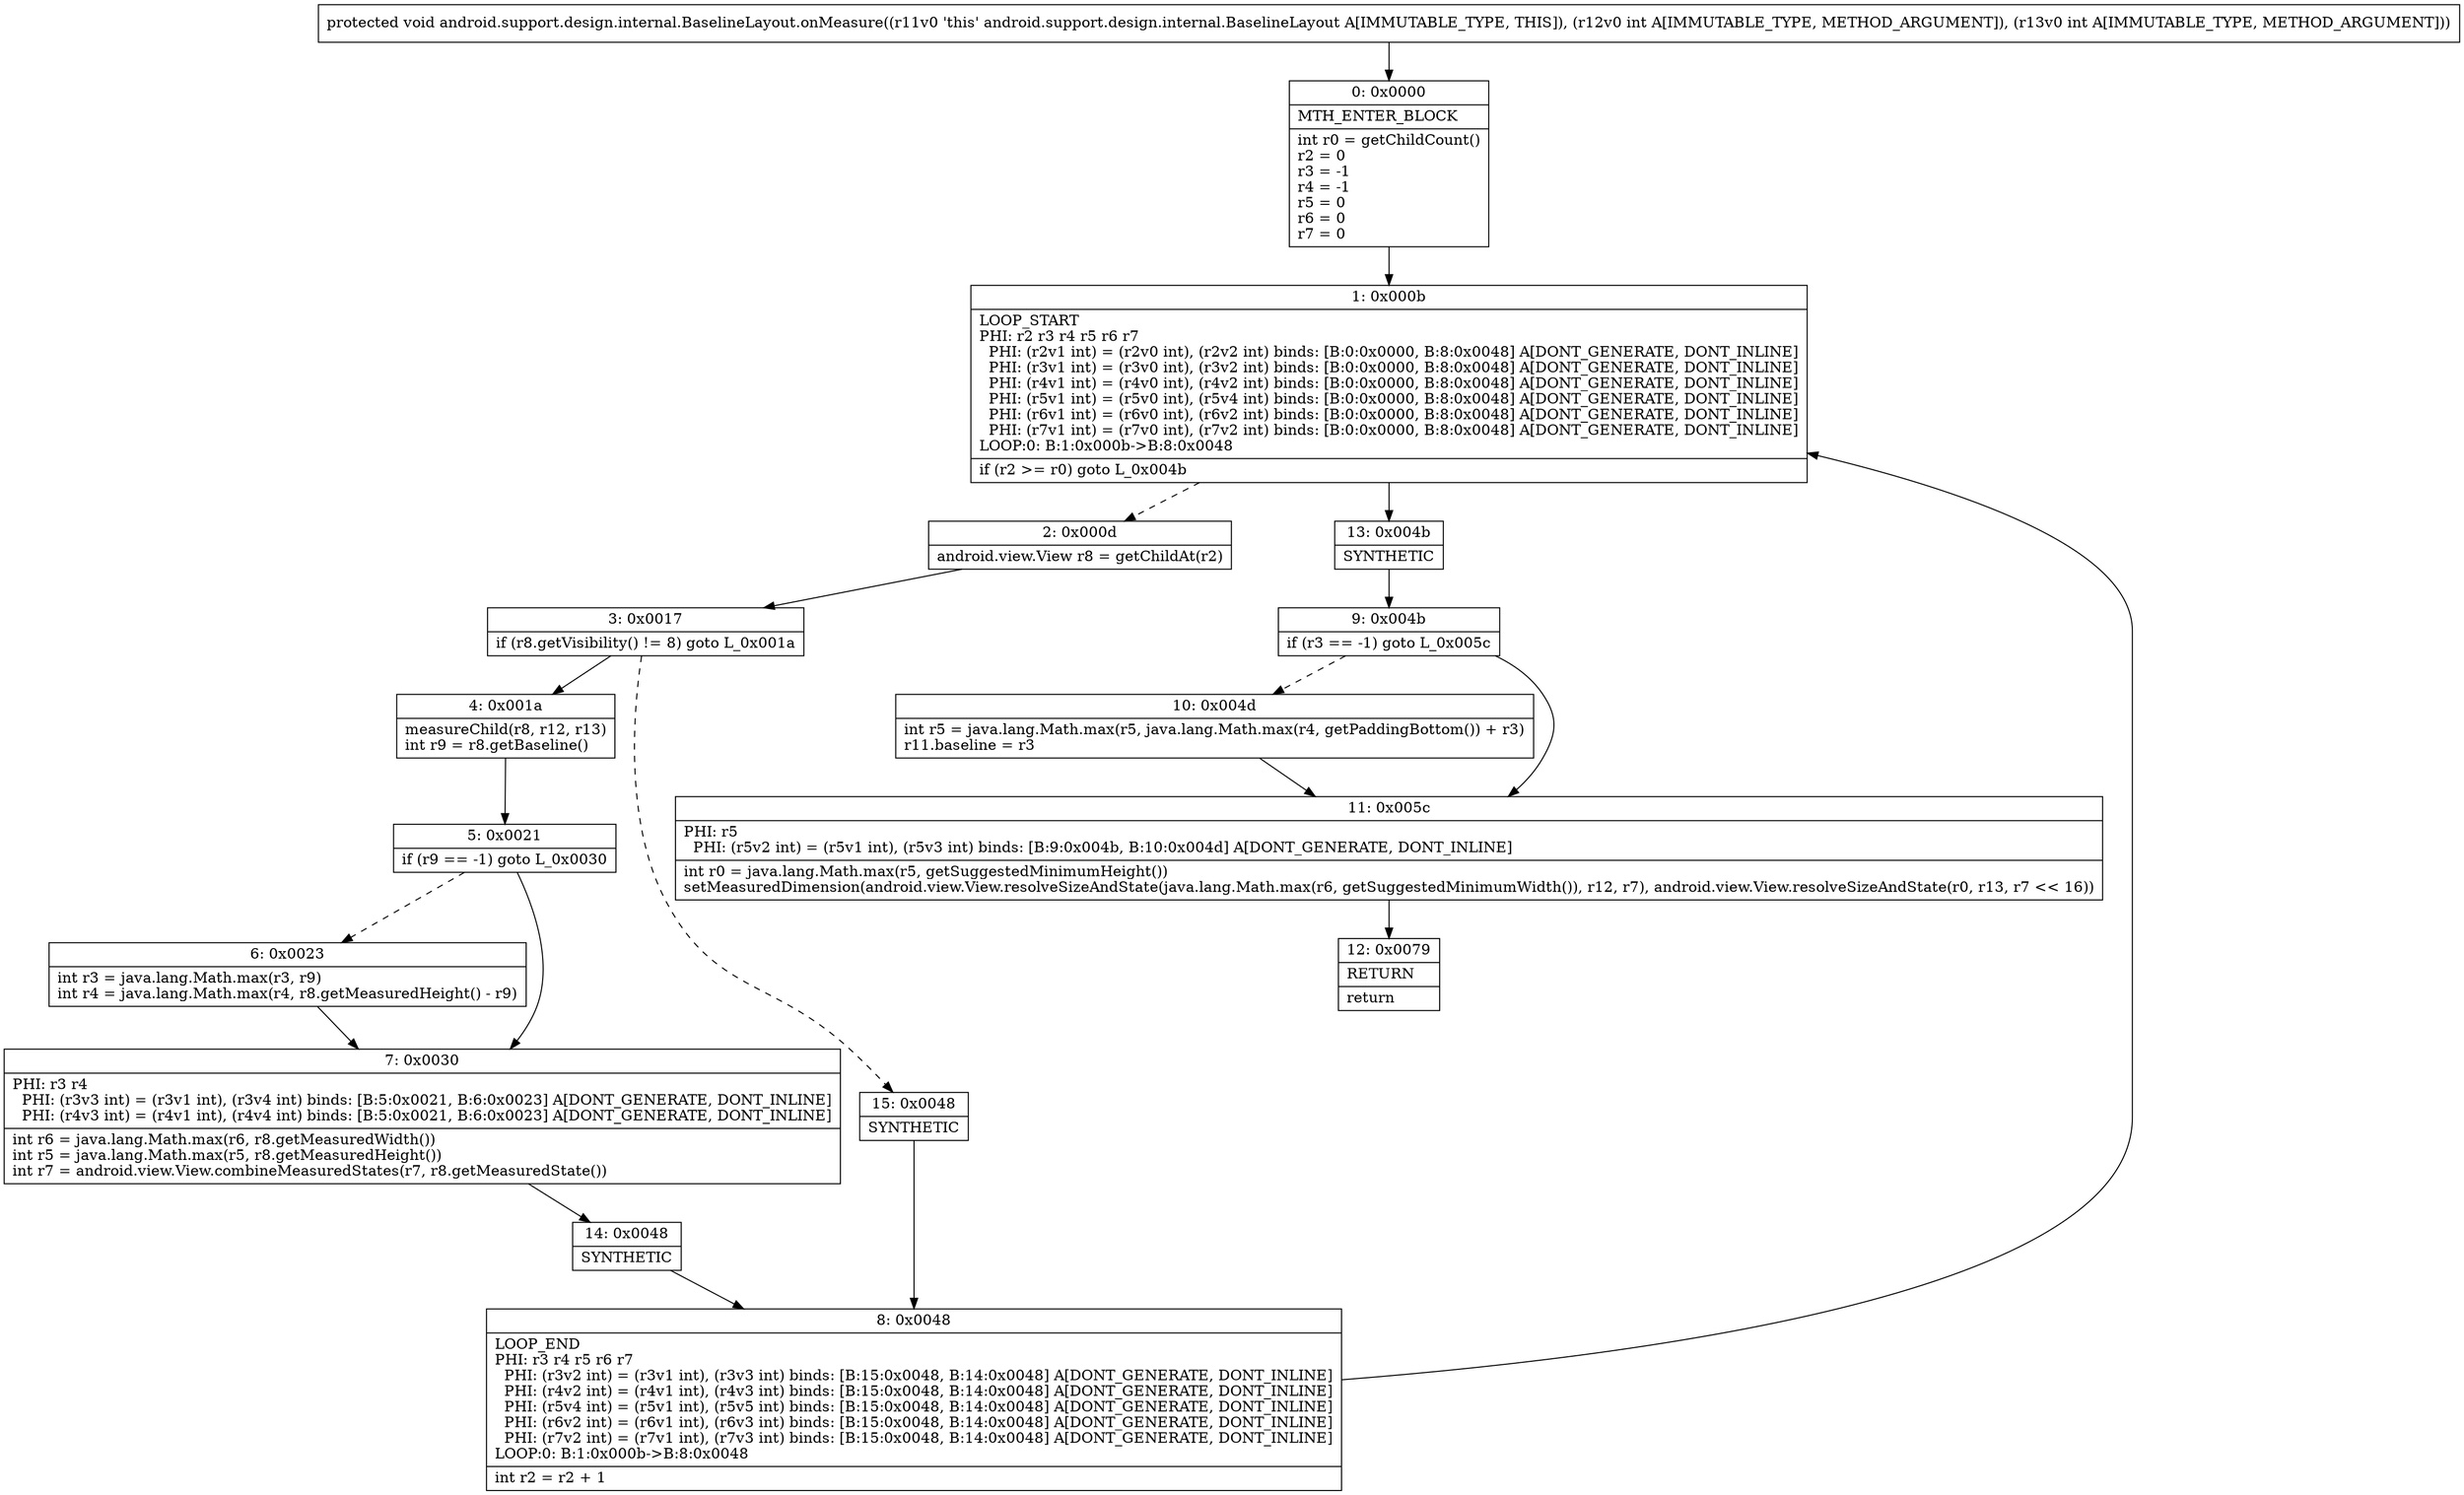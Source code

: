 digraph "CFG forandroid.support.design.internal.BaselineLayout.onMeasure(II)V" {
Node_0 [shape=record,label="{0\:\ 0x0000|MTH_ENTER_BLOCK\l|int r0 = getChildCount()\lr2 = 0\lr3 = \-1\lr4 = \-1\lr5 = 0\lr6 = 0\lr7 = 0\l}"];
Node_1 [shape=record,label="{1\:\ 0x000b|LOOP_START\lPHI: r2 r3 r4 r5 r6 r7 \l  PHI: (r2v1 int) = (r2v0 int), (r2v2 int) binds: [B:0:0x0000, B:8:0x0048] A[DONT_GENERATE, DONT_INLINE]\l  PHI: (r3v1 int) = (r3v0 int), (r3v2 int) binds: [B:0:0x0000, B:8:0x0048] A[DONT_GENERATE, DONT_INLINE]\l  PHI: (r4v1 int) = (r4v0 int), (r4v2 int) binds: [B:0:0x0000, B:8:0x0048] A[DONT_GENERATE, DONT_INLINE]\l  PHI: (r5v1 int) = (r5v0 int), (r5v4 int) binds: [B:0:0x0000, B:8:0x0048] A[DONT_GENERATE, DONT_INLINE]\l  PHI: (r6v1 int) = (r6v0 int), (r6v2 int) binds: [B:0:0x0000, B:8:0x0048] A[DONT_GENERATE, DONT_INLINE]\l  PHI: (r7v1 int) = (r7v0 int), (r7v2 int) binds: [B:0:0x0000, B:8:0x0048] A[DONT_GENERATE, DONT_INLINE]\lLOOP:0: B:1:0x000b\-\>B:8:0x0048\l|if (r2 \>= r0) goto L_0x004b\l}"];
Node_2 [shape=record,label="{2\:\ 0x000d|android.view.View r8 = getChildAt(r2)\l}"];
Node_3 [shape=record,label="{3\:\ 0x0017|if (r8.getVisibility() != 8) goto L_0x001a\l}"];
Node_4 [shape=record,label="{4\:\ 0x001a|measureChild(r8, r12, r13)\lint r9 = r8.getBaseline()\l}"];
Node_5 [shape=record,label="{5\:\ 0x0021|if (r9 == \-1) goto L_0x0030\l}"];
Node_6 [shape=record,label="{6\:\ 0x0023|int r3 = java.lang.Math.max(r3, r9)\lint r4 = java.lang.Math.max(r4, r8.getMeasuredHeight() \- r9)\l}"];
Node_7 [shape=record,label="{7\:\ 0x0030|PHI: r3 r4 \l  PHI: (r3v3 int) = (r3v1 int), (r3v4 int) binds: [B:5:0x0021, B:6:0x0023] A[DONT_GENERATE, DONT_INLINE]\l  PHI: (r4v3 int) = (r4v1 int), (r4v4 int) binds: [B:5:0x0021, B:6:0x0023] A[DONT_GENERATE, DONT_INLINE]\l|int r6 = java.lang.Math.max(r6, r8.getMeasuredWidth())\lint r5 = java.lang.Math.max(r5, r8.getMeasuredHeight())\lint r7 = android.view.View.combineMeasuredStates(r7, r8.getMeasuredState())\l}"];
Node_8 [shape=record,label="{8\:\ 0x0048|LOOP_END\lPHI: r3 r4 r5 r6 r7 \l  PHI: (r3v2 int) = (r3v1 int), (r3v3 int) binds: [B:15:0x0048, B:14:0x0048] A[DONT_GENERATE, DONT_INLINE]\l  PHI: (r4v2 int) = (r4v1 int), (r4v3 int) binds: [B:15:0x0048, B:14:0x0048] A[DONT_GENERATE, DONT_INLINE]\l  PHI: (r5v4 int) = (r5v1 int), (r5v5 int) binds: [B:15:0x0048, B:14:0x0048] A[DONT_GENERATE, DONT_INLINE]\l  PHI: (r6v2 int) = (r6v1 int), (r6v3 int) binds: [B:15:0x0048, B:14:0x0048] A[DONT_GENERATE, DONT_INLINE]\l  PHI: (r7v2 int) = (r7v1 int), (r7v3 int) binds: [B:15:0x0048, B:14:0x0048] A[DONT_GENERATE, DONT_INLINE]\lLOOP:0: B:1:0x000b\-\>B:8:0x0048\l|int r2 = r2 + 1\l}"];
Node_9 [shape=record,label="{9\:\ 0x004b|if (r3 == \-1) goto L_0x005c\l}"];
Node_10 [shape=record,label="{10\:\ 0x004d|int r5 = java.lang.Math.max(r5, java.lang.Math.max(r4, getPaddingBottom()) + r3)\lr11.baseline = r3\l}"];
Node_11 [shape=record,label="{11\:\ 0x005c|PHI: r5 \l  PHI: (r5v2 int) = (r5v1 int), (r5v3 int) binds: [B:9:0x004b, B:10:0x004d] A[DONT_GENERATE, DONT_INLINE]\l|int r0 = java.lang.Math.max(r5, getSuggestedMinimumHeight())\lsetMeasuredDimension(android.view.View.resolveSizeAndState(java.lang.Math.max(r6, getSuggestedMinimumWidth()), r12, r7), android.view.View.resolveSizeAndState(r0, r13, r7 \<\< 16))\l}"];
Node_12 [shape=record,label="{12\:\ 0x0079|RETURN\l|return\l}"];
Node_13 [shape=record,label="{13\:\ 0x004b|SYNTHETIC\l}"];
Node_14 [shape=record,label="{14\:\ 0x0048|SYNTHETIC\l}"];
Node_15 [shape=record,label="{15\:\ 0x0048|SYNTHETIC\l}"];
MethodNode[shape=record,label="{protected void android.support.design.internal.BaselineLayout.onMeasure((r11v0 'this' android.support.design.internal.BaselineLayout A[IMMUTABLE_TYPE, THIS]), (r12v0 int A[IMMUTABLE_TYPE, METHOD_ARGUMENT]), (r13v0 int A[IMMUTABLE_TYPE, METHOD_ARGUMENT])) }"];
MethodNode -> Node_0;
Node_0 -> Node_1;
Node_1 -> Node_2[style=dashed];
Node_1 -> Node_13;
Node_2 -> Node_3;
Node_3 -> Node_4;
Node_3 -> Node_15[style=dashed];
Node_4 -> Node_5;
Node_5 -> Node_6[style=dashed];
Node_5 -> Node_7;
Node_6 -> Node_7;
Node_7 -> Node_14;
Node_8 -> Node_1;
Node_9 -> Node_10[style=dashed];
Node_9 -> Node_11;
Node_10 -> Node_11;
Node_11 -> Node_12;
Node_13 -> Node_9;
Node_14 -> Node_8;
Node_15 -> Node_8;
}

